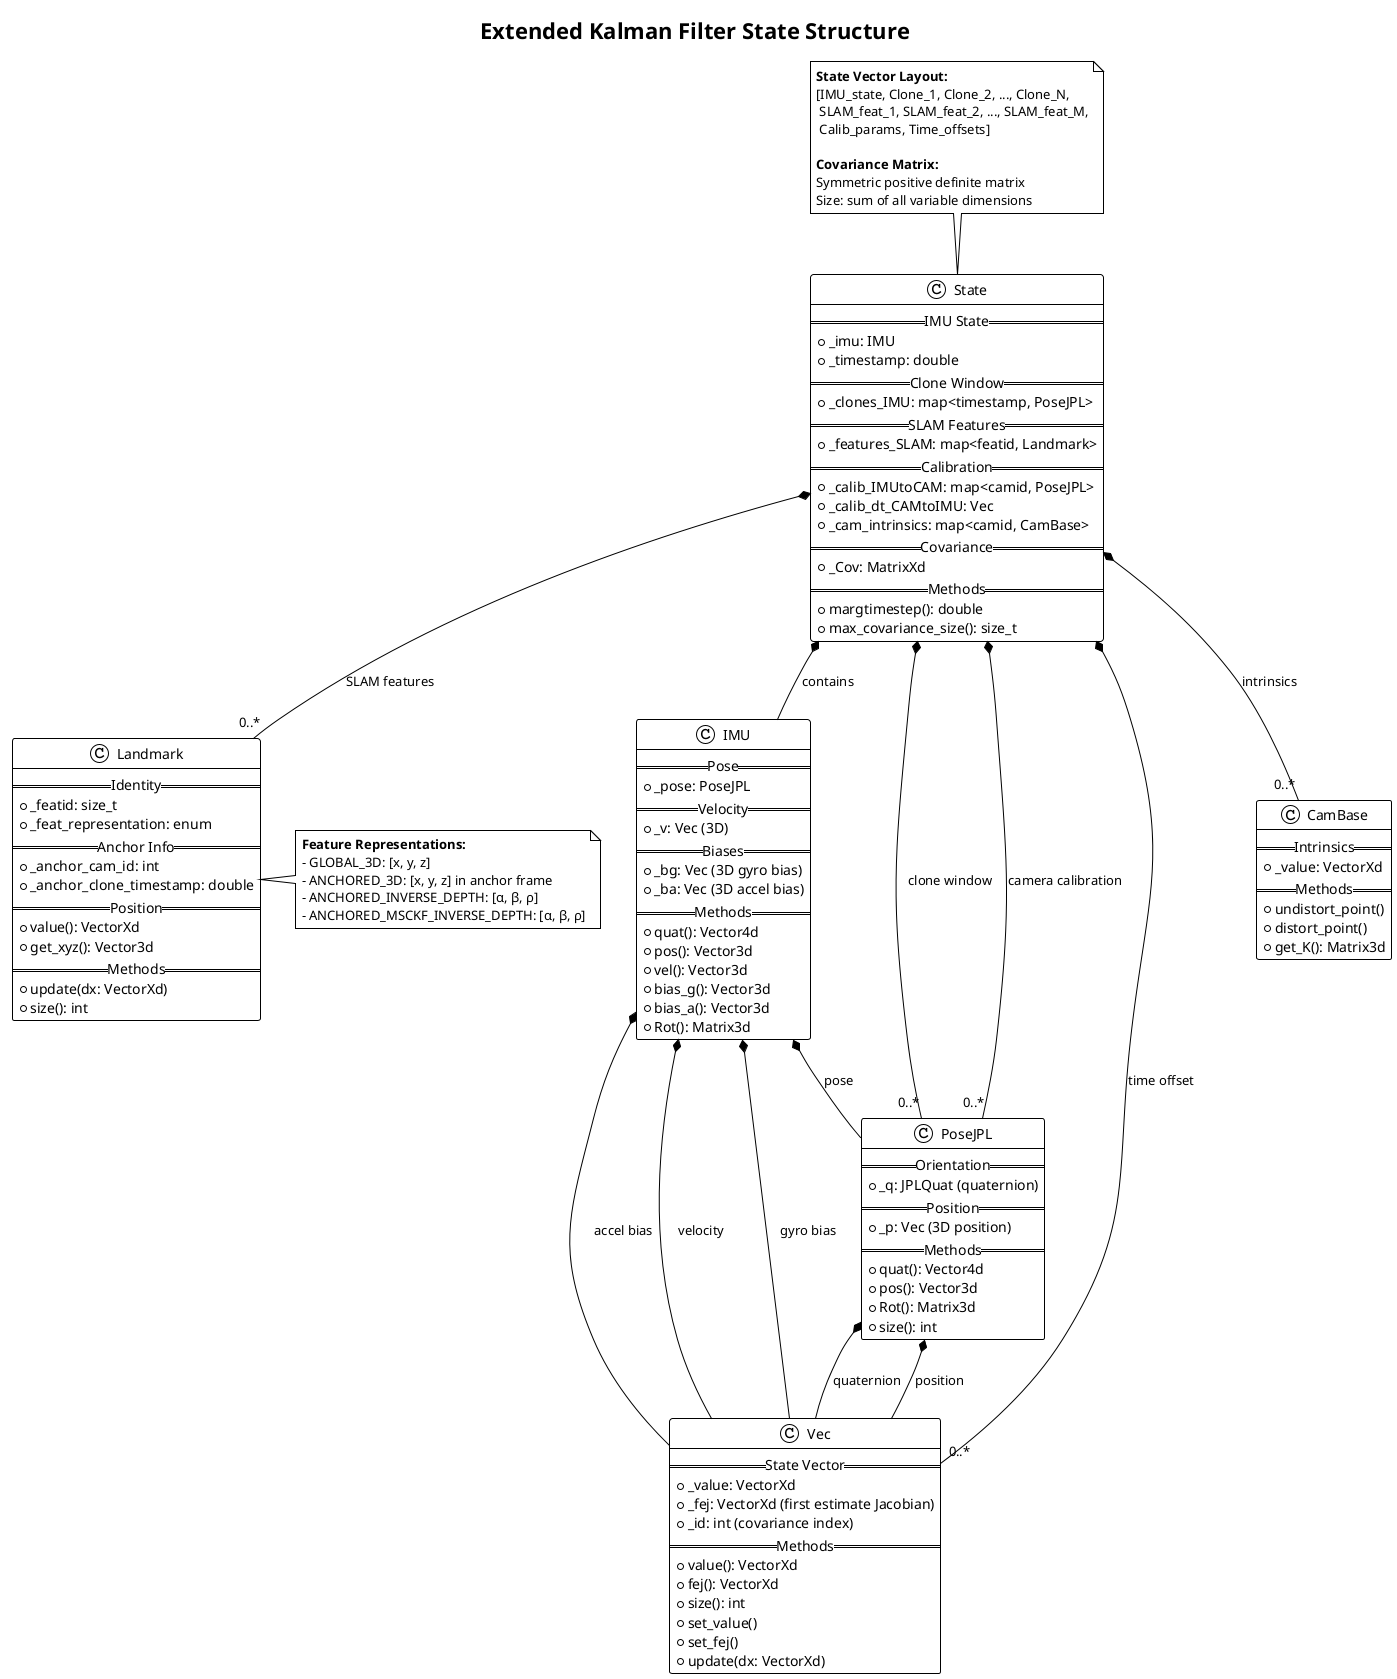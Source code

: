 @startuml ekf_state_structure
!theme plain
title Extended Kalman Filter State Structure

class State {
  ==IMU State==
  +_imu: IMU
  +_timestamp: double
  ==Clone Window==
  +_clones_IMU: map<timestamp, PoseJPL>
  ==SLAM Features==
  +_features_SLAM: map<featid, Landmark>
  ==Calibration==
  +_calib_IMUtoCAM: map<camid, PoseJPL>
  +_calib_dt_CAMtoIMU: Vec
  +_cam_intrinsics: map<camid, CamBase>
  ==Covariance==
  +_Cov: MatrixXd
  ==Methods==
  +margtimestep(): double
  +max_covariance_size(): size_t
}

class IMU {
  ==Pose==
  +_pose: PoseJPL
  ==Velocity==
  +_v: Vec (3D)
  ==Biases==
  +_bg: Vec (3D gyro bias)
  +_ba: Vec (3D accel bias)
  ==Methods==
  +quat(): Vector4d
  +pos(): Vector3d
  +vel(): Vector3d
  +bias_g(): Vector3d
  +bias_a(): Vector3d
  +Rot(): Matrix3d
}

class PoseJPL {
  ==Orientation==
  +_q: JPLQuat (quaternion)
  ==Position==
  +_p: Vec (3D position)
  ==Methods==
  +quat(): Vector4d
  +pos(): Vector3d
  +Rot(): Matrix3d
  +size(): int
}

class Landmark {
  ==Identity==
  +_featid: size_t
  +_feat_representation: enum
  ==Anchor Info==
  +_anchor_cam_id: int
  +_anchor_clone_timestamp: double
  ==Position==
  +value(): VectorXd
  +get_xyz(): Vector3d
  ==Methods==
  +update(dx: VectorXd)
  +size(): int
}

class Vec {
  ==State Vector==
  +_value: VectorXd
  +_fej: VectorXd (first estimate Jacobian)
  +_id: int (covariance index)
  ==Methods==
  +value(): VectorXd
  +fej(): VectorXd
  +size(): int
  +set_value()
  +set_fej()
  +update(dx: VectorXd)
}

class CamBase {
  ==Intrinsics==
  +_value: VectorXd
  ==Methods==
  +undistort_point()
  +distort_point()
  +get_K(): Matrix3d
}

' State composition
State *-- IMU : contains
State *-- "0..*" PoseJPL : clone window
State *-- "0..*" Landmark : SLAM features
State *-- "0..*" PoseJPL : camera calibration
State *-- "0..*" Vec : time offset
State *-- "0..*" CamBase : intrinsics

' IMU composition
IMU *-- PoseJPL : pose
IMU *-- Vec : velocity
IMU *-- Vec : gyro bias
IMU *-- Vec : accel bias

' PoseJPL composition
PoseJPL *-- Vec : quaternion
PoseJPL *-- Vec : position

note top of State
  **State Vector Layout:**
  [IMU_state, Clone_1, Clone_2, ..., Clone_N,
   SLAM_feat_1, SLAM_feat_2, ..., SLAM_feat_M,
   Calib_params, Time_offsets]
   
  **Covariance Matrix:**
  Symmetric positive definite matrix
  Size: sum of all variable dimensions
end note

note right of Landmark
  **Feature Representations:**
  - GLOBAL_3D: [x, y, z]
  - ANCHORED_3D: [x, y, z] in anchor frame
  - ANCHORED_INVERSE_DEPTH: [α, β, ρ]
  - ANCHORED_MSCKF_INVERSE_DEPTH: [α, β, ρ]
end note

@enduml
